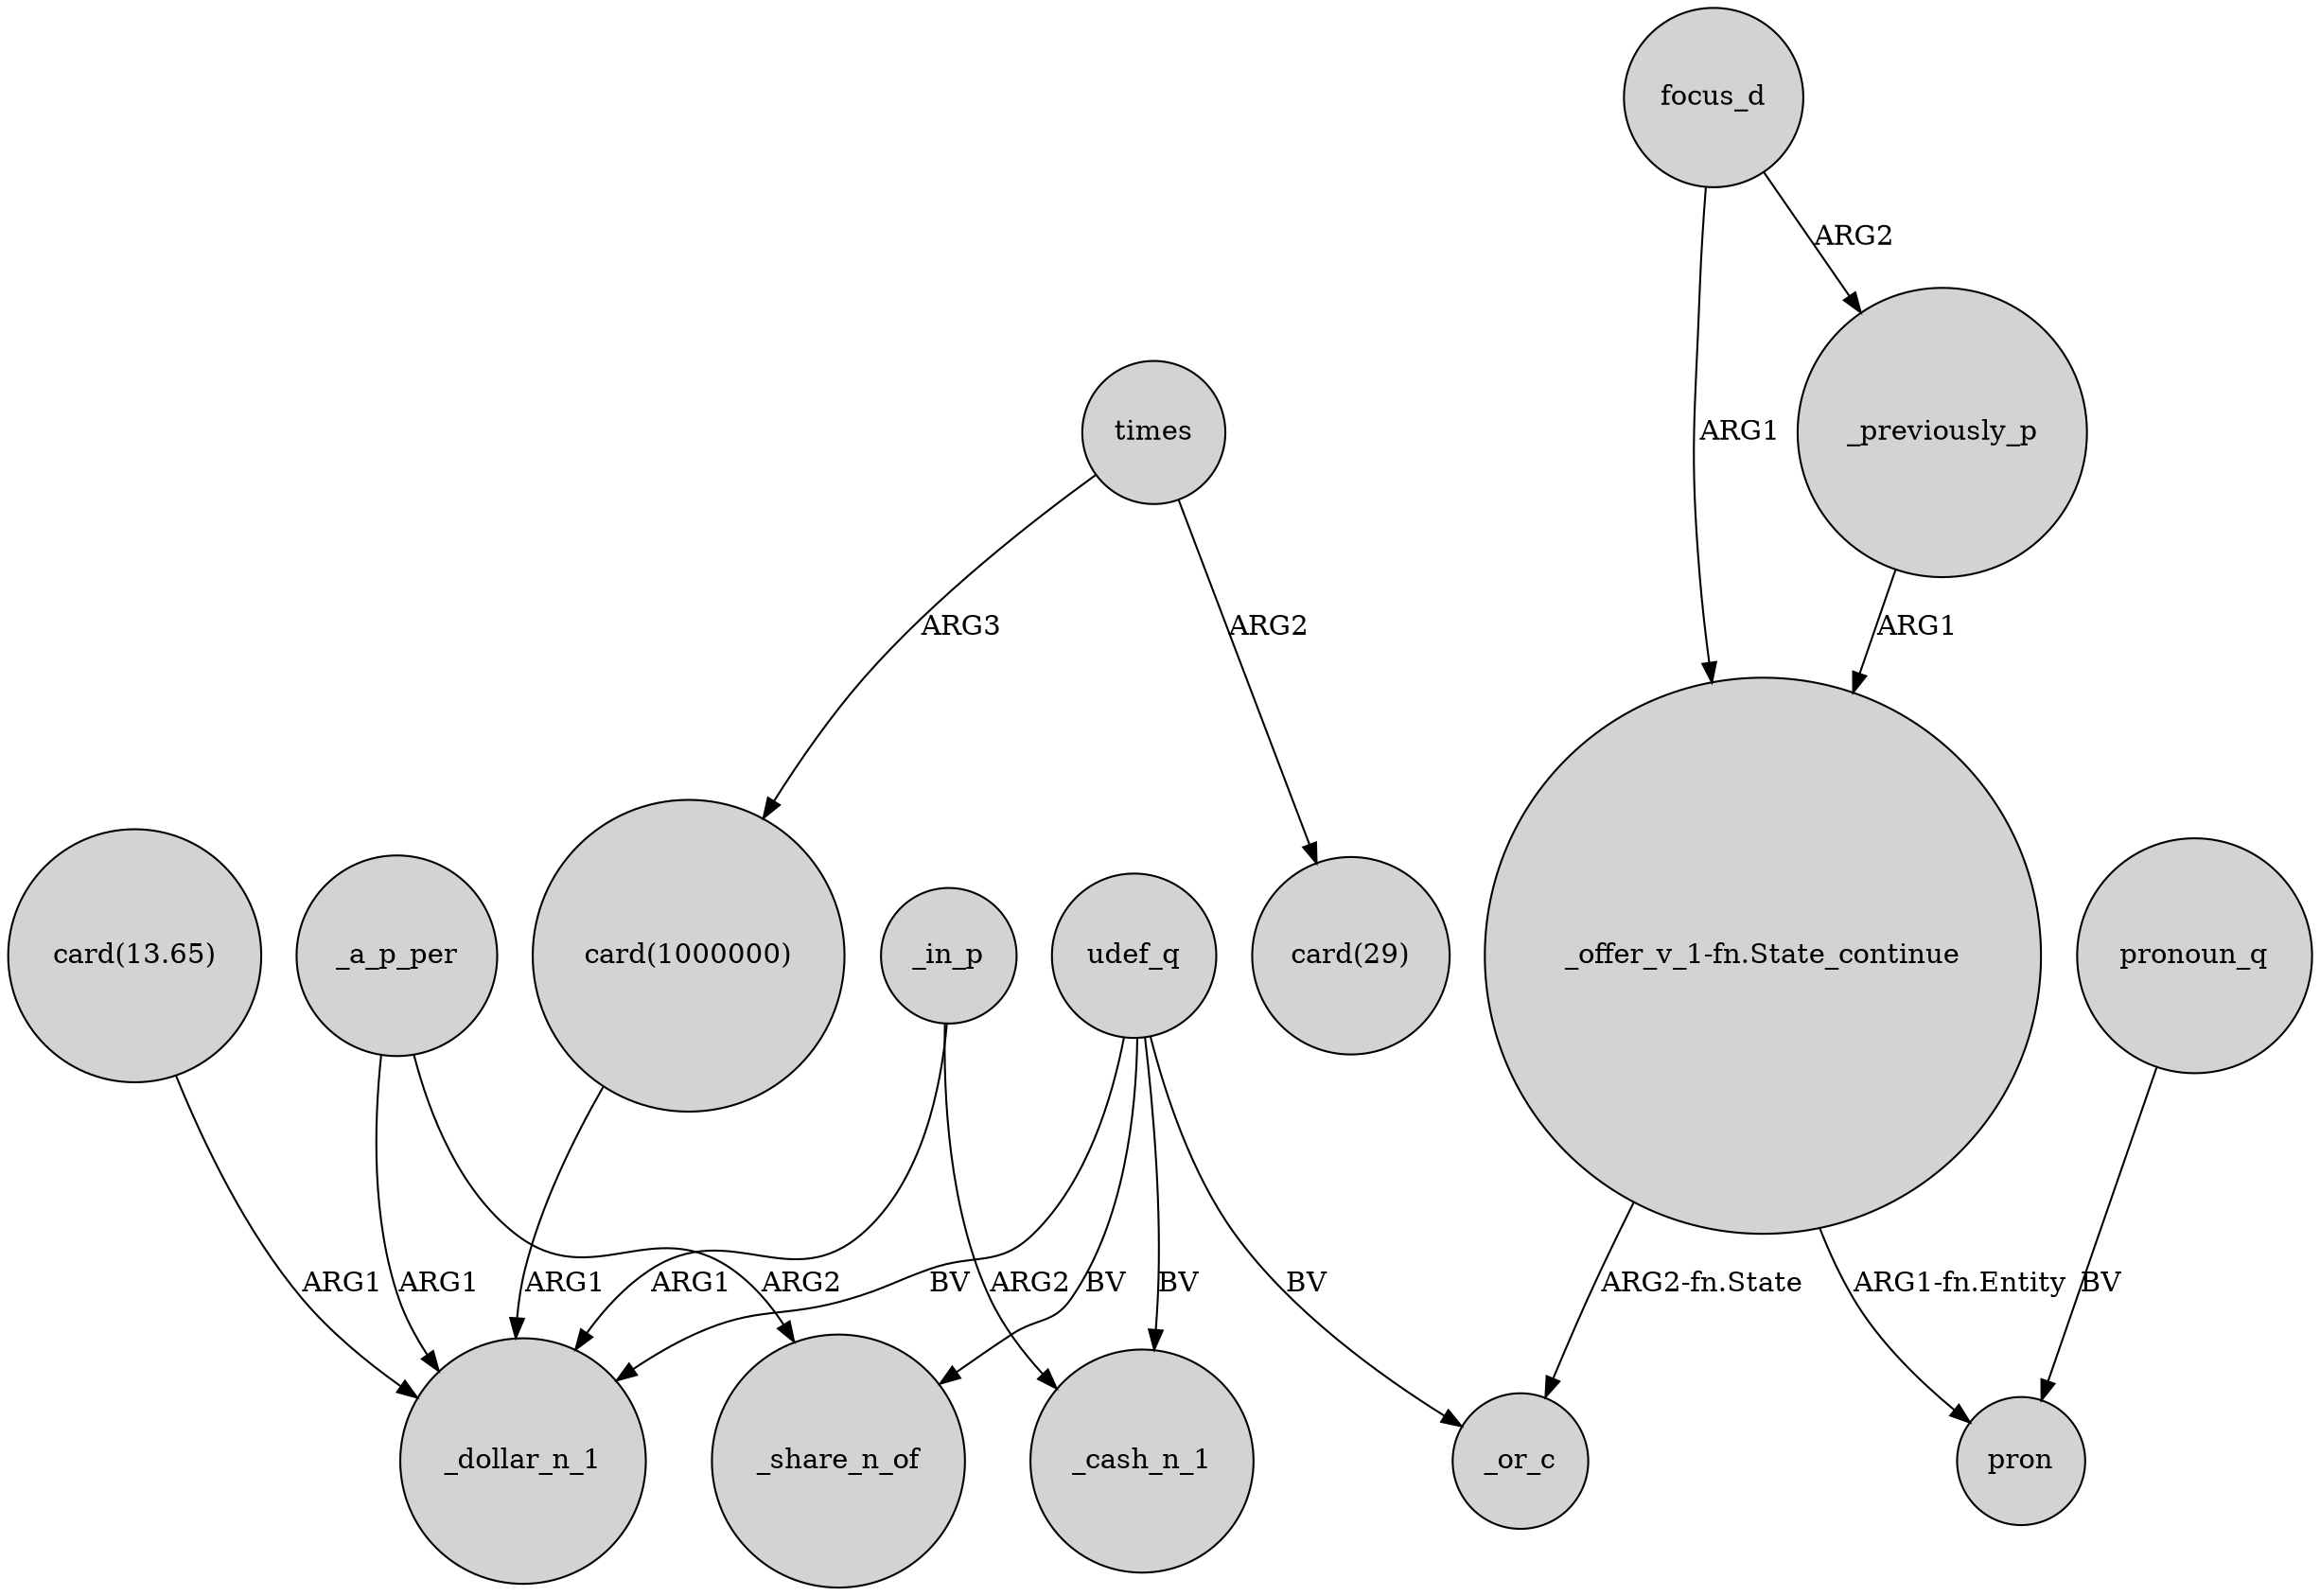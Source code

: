 digraph {
	node [shape=circle style=filled]
	times -> "card(1000000)" [label=ARG3]
	_a_p_per -> _share_n_of [label=ARG2]
	"_offer_v_1-fn.State_continue" -> pron [label="ARG1-fn.Entity"]
	_in_p -> _cash_n_1 [label=ARG2]
	focus_d -> "_offer_v_1-fn.State_continue" [label=ARG1]
	udef_q -> _cash_n_1 [label=BV]
	"card(13.65)" -> _dollar_n_1 [label=ARG1]
	udef_q -> _share_n_of [label=BV]
	udef_q -> _dollar_n_1 [label=BV]
	focus_d -> _previously_p [label=ARG2]
	"card(1000000)" -> _dollar_n_1 [label=ARG1]
	times -> "card(29)" [label=ARG2]
	udef_q -> _or_c [label=BV]
	_previously_p -> "_offer_v_1-fn.State_continue" [label=ARG1]
	"_offer_v_1-fn.State_continue" -> _or_c [label="ARG2-fn.State"]
	pronoun_q -> pron [label=BV]
	_in_p -> _dollar_n_1 [label=ARG1]
	_a_p_per -> _dollar_n_1 [label=ARG1]
}
